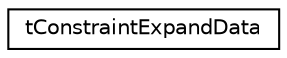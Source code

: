digraph G
{
  edge [fontname="Helvetica",fontsize="10",labelfontname="Helvetica",labelfontsize="10"];
  node [fontname="Helvetica",fontsize="10",shape=record];
  rankdir=LR;
  Node1 [label="tConstraintExpandData",height=0.2,width=0.4,color="black", fillcolor="white", style="filled",URL="$d1/db5/structtConstraintExpandData.html"];
}
